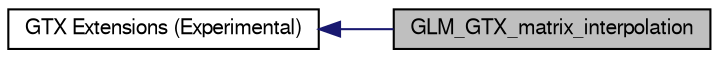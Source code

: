 digraph structs
{
  bgcolor="transparent";
  edge [fontname="FreeSans",fontsize=8,labelfontname="FreeSans",labelfontsize=8];
  node [fontname="FreeSans",fontsize=10,shape=record];
  rankdir=LR;
  Node0 [label="GLM_GTX_matrix_interpolation",height=0.2,width=0.4,color="black", fillcolor="grey75", style="filled" fontcolor="black"];
  Node1 [label="GTX Extensions (Experimental)",height=0.2,width=0.4,color="black",URL="$group__gtx.html",tooltip="Functions and types that the GLSL specification doesn&#39;t define, but useful to..."];
  Node1->Node0 [shape=plaintext, color="midnightblue", dir="back", style="solid"];
}
